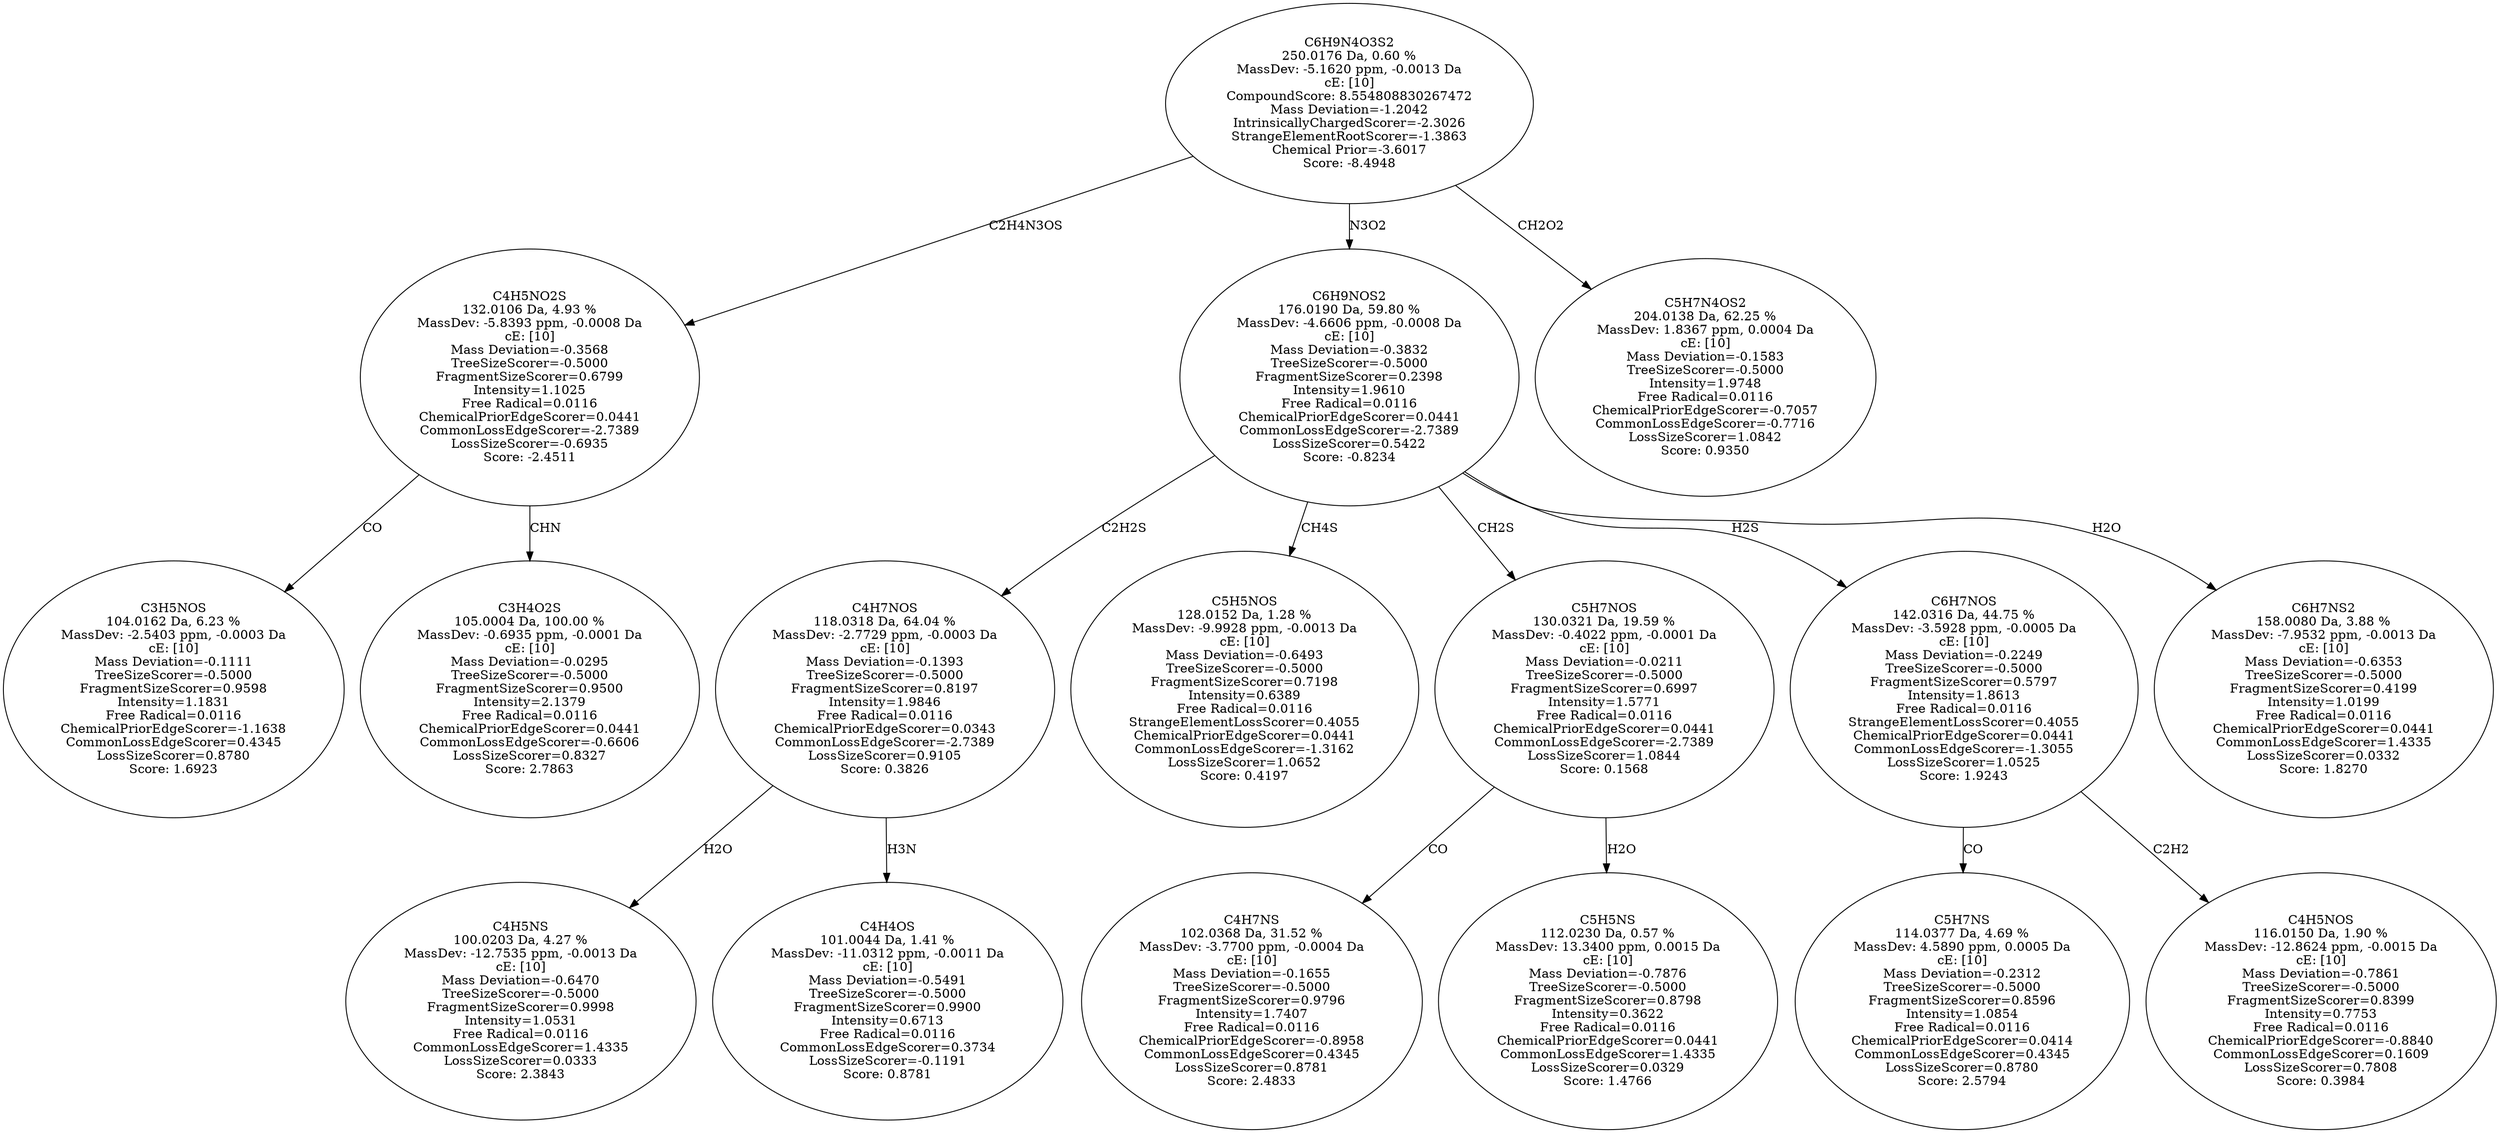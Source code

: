 strict digraph {
v1 [label="C3H5NOS\n104.0162 Da, 6.23 %\nMassDev: -2.5403 ppm, -0.0003 Da\ncE: [10]\nMass Deviation=-0.1111\nTreeSizeScorer=-0.5000\nFragmentSizeScorer=0.9598\nIntensity=1.1831\nFree Radical=0.0116\nChemicalPriorEdgeScorer=-1.1638\nCommonLossEdgeScorer=0.4345\nLossSizeScorer=0.8780\nScore: 1.6923"];
v2 [label="C3H4O2S\n105.0004 Da, 100.00 %\nMassDev: -0.6935 ppm, -0.0001 Da\ncE: [10]\nMass Deviation=-0.0295\nTreeSizeScorer=-0.5000\nFragmentSizeScorer=0.9500\nIntensity=2.1379\nFree Radical=0.0116\nChemicalPriorEdgeScorer=0.0441\nCommonLossEdgeScorer=-0.6606\nLossSizeScorer=0.8327\nScore: 2.7863"];
v3 [label="C4H5NO2S\n132.0106 Da, 4.93 %\nMassDev: -5.8393 ppm, -0.0008 Da\ncE: [10]\nMass Deviation=-0.3568\nTreeSizeScorer=-0.5000\nFragmentSizeScorer=0.6799\nIntensity=1.1025\nFree Radical=0.0116\nChemicalPriorEdgeScorer=0.0441\nCommonLossEdgeScorer=-2.7389\nLossSizeScorer=-0.6935\nScore: -2.4511"];
v4 [label="C4H5NS\n100.0203 Da, 4.27 %\nMassDev: -12.7535 ppm, -0.0013 Da\ncE: [10]\nMass Deviation=-0.6470\nTreeSizeScorer=-0.5000\nFragmentSizeScorer=0.9998\nIntensity=1.0531\nFree Radical=0.0116\nCommonLossEdgeScorer=1.4335\nLossSizeScorer=0.0333\nScore: 2.3843"];
v5 [label="C4H4OS\n101.0044 Da, 1.41 %\nMassDev: -11.0312 ppm, -0.0011 Da\ncE: [10]\nMass Deviation=-0.5491\nTreeSizeScorer=-0.5000\nFragmentSizeScorer=0.9900\nIntensity=0.6713\nFree Radical=0.0116\nCommonLossEdgeScorer=0.3734\nLossSizeScorer=-0.1191\nScore: 0.8781"];
v6 [label="C4H7NOS\n118.0318 Da, 64.04 %\nMassDev: -2.7729 ppm, -0.0003 Da\ncE: [10]\nMass Deviation=-0.1393\nTreeSizeScorer=-0.5000\nFragmentSizeScorer=0.8197\nIntensity=1.9846\nFree Radical=0.0116\nChemicalPriorEdgeScorer=0.0343\nCommonLossEdgeScorer=-2.7389\nLossSizeScorer=0.9105\nScore: 0.3826"];
v7 [label="C5H5NOS\n128.0152 Da, 1.28 %\nMassDev: -9.9928 ppm, -0.0013 Da\ncE: [10]\nMass Deviation=-0.6493\nTreeSizeScorer=-0.5000\nFragmentSizeScorer=0.7198\nIntensity=0.6389\nFree Radical=0.0116\nStrangeElementLossScorer=0.4055\nChemicalPriorEdgeScorer=0.0441\nCommonLossEdgeScorer=-1.3162\nLossSizeScorer=1.0652\nScore: 0.4197"];
v8 [label="C4H7NS\n102.0368 Da, 31.52 %\nMassDev: -3.7700 ppm, -0.0004 Da\ncE: [10]\nMass Deviation=-0.1655\nTreeSizeScorer=-0.5000\nFragmentSizeScorer=0.9796\nIntensity=1.7407\nFree Radical=0.0116\nChemicalPriorEdgeScorer=-0.8958\nCommonLossEdgeScorer=0.4345\nLossSizeScorer=0.8781\nScore: 2.4833"];
v9 [label="C5H5NS\n112.0230 Da, 0.57 %\nMassDev: 13.3400 ppm, 0.0015 Da\ncE: [10]\nMass Deviation=-0.7876\nTreeSizeScorer=-0.5000\nFragmentSizeScorer=0.8798\nIntensity=0.3622\nFree Radical=0.0116\nChemicalPriorEdgeScorer=0.0441\nCommonLossEdgeScorer=1.4335\nLossSizeScorer=0.0329\nScore: 1.4766"];
v10 [label="C5H7NOS\n130.0321 Da, 19.59 %\nMassDev: -0.4022 ppm, -0.0001 Da\ncE: [10]\nMass Deviation=-0.0211\nTreeSizeScorer=-0.5000\nFragmentSizeScorer=0.6997\nIntensity=1.5771\nFree Radical=0.0116\nChemicalPriorEdgeScorer=0.0441\nCommonLossEdgeScorer=-2.7389\nLossSizeScorer=1.0844\nScore: 0.1568"];
v11 [label="C5H7NS\n114.0377 Da, 4.69 %\nMassDev: 4.5890 ppm, 0.0005 Da\ncE: [10]\nMass Deviation=-0.2312\nTreeSizeScorer=-0.5000\nFragmentSizeScorer=0.8596\nIntensity=1.0854\nFree Radical=0.0116\nChemicalPriorEdgeScorer=0.0414\nCommonLossEdgeScorer=0.4345\nLossSizeScorer=0.8780\nScore: 2.5794"];
v12 [label="C4H5NOS\n116.0150 Da, 1.90 %\nMassDev: -12.8624 ppm, -0.0015 Da\ncE: [10]\nMass Deviation=-0.7861\nTreeSizeScorer=-0.5000\nFragmentSizeScorer=0.8399\nIntensity=0.7753\nFree Radical=0.0116\nChemicalPriorEdgeScorer=-0.8840\nCommonLossEdgeScorer=0.1609\nLossSizeScorer=0.7808\nScore: 0.3984"];
v13 [label="C6H7NOS\n142.0316 Da, 44.75 %\nMassDev: -3.5928 ppm, -0.0005 Da\ncE: [10]\nMass Deviation=-0.2249\nTreeSizeScorer=-0.5000\nFragmentSizeScorer=0.5797\nIntensity=1.8613\nFree Radical=0.0116\nStrangeElementLossScorer=0.4055\nChemicalPriorEdgeScorer=0.0441\nCommonLossEdgeScorer=-1.3055\nLossSizeScorer=1.0525\nScore: 1.9243"];
v14 [label="C6H7NS2\n158.0080 Da, 3.88 %\nMassDev: -7.9532 ppm, -0.0013 Da\ncE: [10]\nMass Deviation=-0.6353\nTreeSizeScorer=-0.5000\nFragmentSizeScorer=0.4199\nIntensity=1.0199\nFree Radical=0.0116\nChemicalPriorEdgeScorer=0.0441\nCommonLossEdgeScorer=1.4335\nLossSizeScorer=0.0332\nScore: 1.8270"];
v15 [label="C6H9NOS2\n176.0190 Da, 59.80 %\nMassDev: -4.6606 ppm, -0.0008 Da\ncE: [10]\nMass Deviation=-0.3832\nTreeSizeScorer=-0.5000\nFragmentSizeScorer=0.2398\nIntensity=1.9610\nFree Radical=0.0116\nChemicalPriorEdgeScorer=0.0441\nCommonLossEdgeScorer=-2.7389\nLossSizeScorer=0.5422\nScore: -0.8234"];
v16 [label="C5H7N4OS2\n204.0138 Da, 62.25 %\nMassDev: 1.8367 ppm, 0.0004 Da\ncE: [10]\nMass Deviation=-0.1583\nTreeSizeScorer=-0.5000\nIntensity=1.9748\nFree Radical=0.0116\nChemicalPriorEdgeScorer=-0.7057\nCommonLossEdgeScorer=-0.7716\nLossSizeScorer=1.0842\nScore: 0.9350"];
v17 [label="C6H9N4O3S2\n250.0176 Da, 0.60 %\nMassDev: -5.1620 ppm, -0.0013 Da\ncE: [10]\nCompoundScore: 8.554808830267472\nMass Deviation=-1.2042\nIntrinsicallyChargedScorer=-2.3026\nStrangeElementRootScorer=-1.3863\nChemical Prior=-3.6017\nScore: -8.4948"];
v3 -> v1 [label="CO"];
v3 -> v2 [label="CHN"];
v17 -> v3 [label="C2H4N3OS"];
v6 -> v4 [label="H2O"];
v6 -> v5 [label="H3N"];
v15 -> v6 [label="C2H2S"];
v15 -> v7 [label="CH4S"];
v10 -> v8 [label="CO"];
v10 -> v9 [label="H2O"];
v15 -> v10 [label="CH2S"];
v13 -> v11 [label="CO"];
v13 -> v12 [label="C2H2"];
v15 -> v13 [label="H2S"];
v15 -> v14 [label="H2O"];
v17 -> v15 [label="N3O2"];
v17 -> v16 [label="CH2O2"];
}